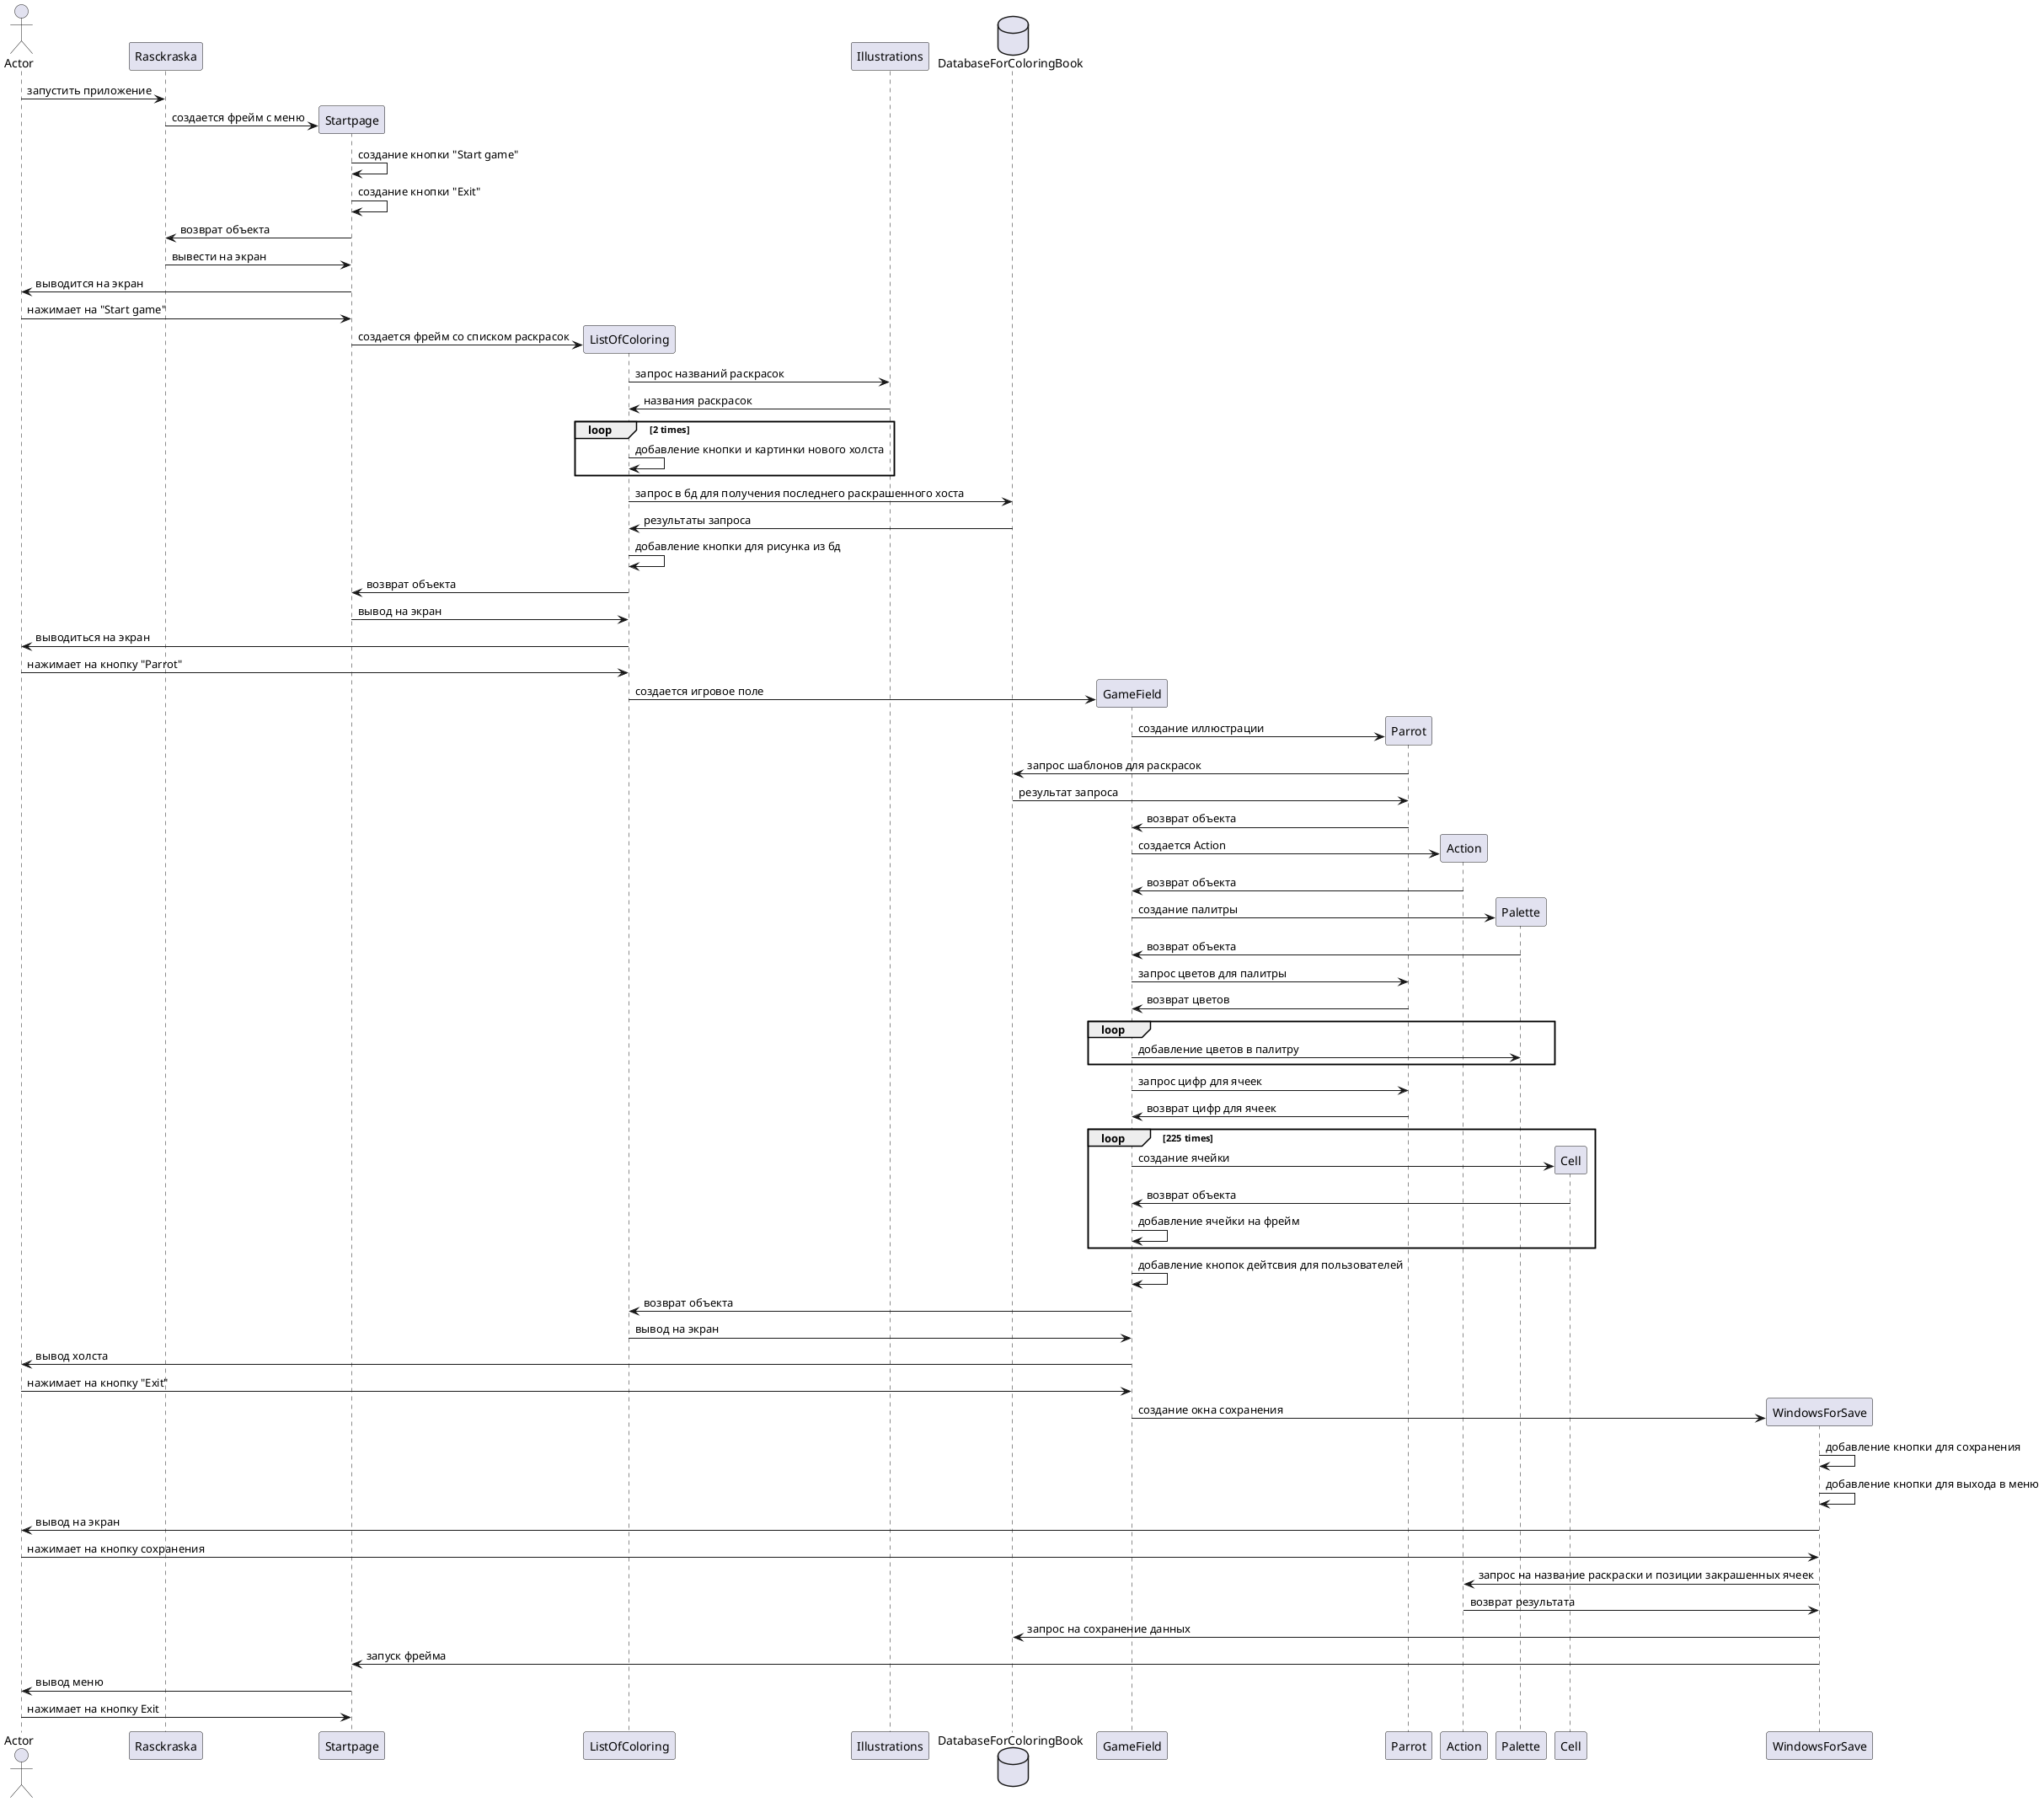 @startuml
actor       Actor
Actor -> Rasckraska: запустить приложение
Rasckraska -> Startpage **: создается фрейм с меню
Startpage -> Startpage: создание кнопки "Start game"
Startpage -> Startpage: создание кнопки "Exit"
Startpage -> Rasckraska: возврат объекта
Rasckraska -> Startpage: вывести на экран
Startpage -> Actor: выводится на экран
Actor -> Startpage: нажимает на "Start game"
Startpage -> ListOfColoring **: создается фрейм со списком раскрасок
ListOfColoring -> Illustrations: запрос названий раскрасок
Illustrations -> ListOfColoring: названия раскрасок
loop 2 times
    ListOfColoring -> ListOfColoring: добавление кнопки и картинки нового холста
end
database    DatabaseForColoringBook
ListOfColoring -> DatabaseForColoringBook: запрос в бд для получения последнего раскрашенного хоста
DatabaseForColoringBook -> ListOfColoring: результаты запроса
ListOfColoring -> ListOfColoring: добавление кнопки для рисунка из бд
ListOfColoring -> Startpage: возврат объекта
Startpage -> ListOfColoring: вывод на экран
ListOfColoring -> Actor: выводиться на экран
Actor -> ListOfColoring: нажимает на кнопку "Parrot"
ListOfColoring -> GameField **: создается игровое поле
GameField -> Parrot **: создание иллюстрации
Parrot -> DatabaseForColoringBook: запрос шаблонов для раскрасок
DatabaseForColoringBook -> Parrot: результат запроса
Parrot -> GameField: возврат объекта
GameField -> Action **: создается Action
Action -> GameField: возврат объекта
GameField -> Palette **: создание палитры
Palette -> GameField: возврат объекта
GameField -> Parrot: запрос цветов для палитры
Parrot -> GameField: возврат цветов
loop
GameField -> Palette: добавление цветов в палитру
end
GameField -> Parrot: запрос цифр для ячеек
Parrot -> GameField: возврат цифр для ячеек
loop 225 times
GameField -> Cell **: создание ячейки
Cell -> GameField: возврат объекта
GameField -> GameField: добавление ячейки на фрейм
end
GameField -> GameField: добавление кнопок дейтсвия для пользователей
GameField -> ListOfColoring: возврат объекта
ListOfColoring -> GameField: вывод на экран
GameField -> Actor: вывод холста
Actor -> GameField: нажимает на кнопку "Exit"
GameField -> WindowsForSave **: создание окна сохранения
WindowsForSave -> WindowsForSave: добавление кнопки для сохранения
WindowsForSave -> WindowsForSave: добавление кнопки для выхода в меню
WindowsForSave -> Actor: вывод на экран
Actor -> WindowsForSave: нажимает на кнопку сохранения
WindowsForSave -> Action: запрос на название раскраски и позиции закрашенных ячеек
Action -> WindowsForSave: возврат результата
WindowsForSave -> DatabaseForColoringBook: запрос на сохранение данных
WindowsForSave -> Startpage: запуск фрейма
Startpage -> Actor: вывод меню
Actor -> Startpage: нажимает на кнопку Exit
@enduml
